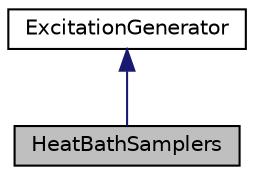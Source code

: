 digraph "HeatBathSamplers"
{
  edge [fontname="Helvetica",fontsize="10",labelfontname="Helvetica",labelfontsize="10"];
  node [fontname="Helvetica",fontsize="10",shape=record];
  Node1 [label="HeatBathSamplers",height=0.2,width=0.4,color="black", fillcolor="grey75", style="filled", fontcolor="black"];
  Node2 -> Node1 [dir="back",color="midnightblue",fontsize="10",style="solid"];
  Node2 [label="ExcitationGenerator",height=0.2,width=0.4,color="black", fillcolor="white", style="filled",URL="$classExcitationGenerator.html"];
}
